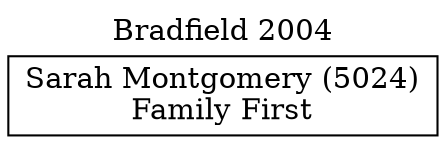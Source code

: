 // House preference flow
digraph "Sarah Montgomery (5024)_Bradfield_2004" {
	graph [label="Bradfield 2004" labelloc=t mclimit=10]
	node [shape=box]
	"Sarah Montgomery (5024)" [label="Sarah Montgomery (5024)
Family First"]
}
